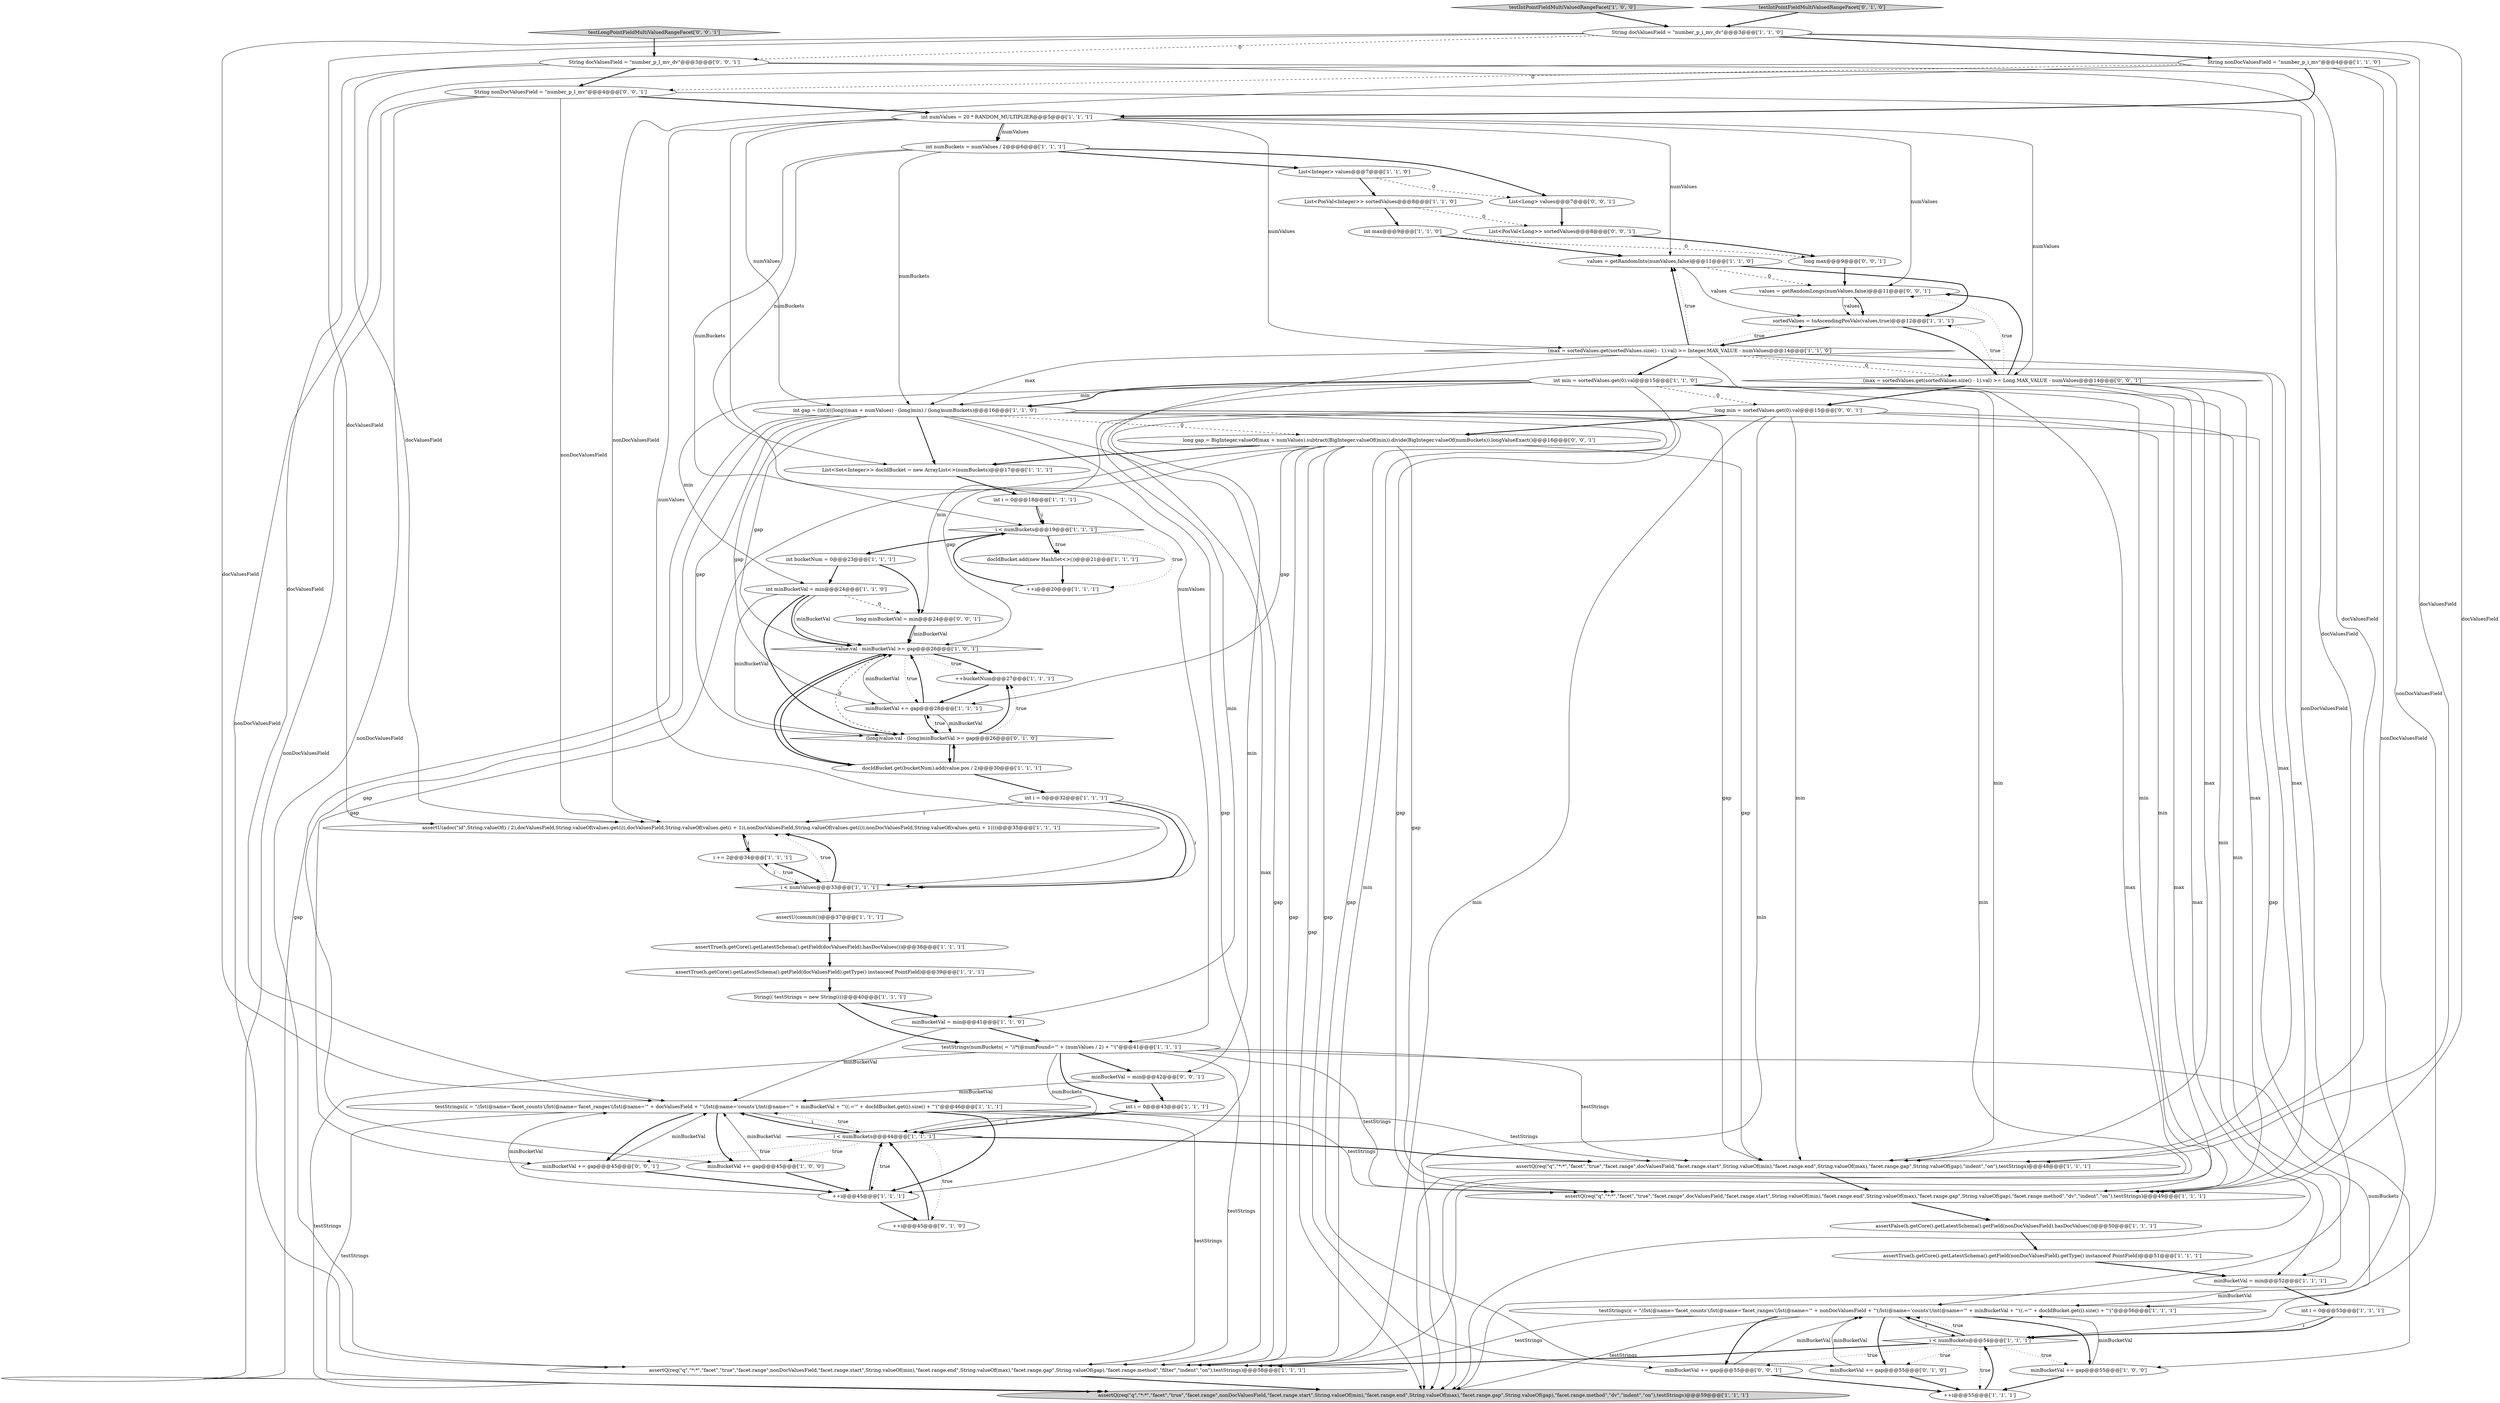 digraph {
25 [style = filled, label = "assertQ(req(\"q\",\"*:*\",\"facet\",\"true\",\"facet.range\",nonDocValuesField,\"facet.range.start\",String.valueOf(min),\"facet.range.end\",String.valueOf(max),\"facet.range.gap\",String.valueOf(gap),\"facet.range.method\",\"filter\",\"indent\",\"on\"),testStrings)@@@58@@@['1', '1', '1']", fillcolor = white, shape = ellipse image = "AAA0AAABBB1BBB"];
37 [style = filled, label = "i < numBuckets@@@44@@@['1', '1', '1']", fillcolor = white, shape = diamond image = "AAA0AAABBB1BBB"];
38 [style = filled, label = "i < numBuckets@@@54@@@['1', '1', '1']", fillcolor = white, shape = diamond image = "AAA0AAABBB1BBB"];
6 [style = filled, label = "i += 2@@@34@@@['1', '1', '1']", fillcolor = white, shape = ellipse image = "AAA0AAABBB1BBB"];
39 [style = filled, label = "String(( testStrings = new String((((@@@40@@@['1', '1', '1']", fillcolor = white, shape = ellipse image = "AAA0AAABBB1BBB"];
68 [style = filled, label = "testLongPointFieldMultiValuedRangeFacet['0', '0', '1']", fillcolor = lightgray, shape = diamond image = "AAA0AAABBB3BBB"];
3 [style = filled, label = "assertU(adoc(\"id\",String.valueOf(i / 2),docValuesField,String.valueOf(values.get(i)),docValuesField,String.valueOf(values.get(i + 1)),nonDocValuesField,String.valueOf(values.get(i)),nonDocValuesField,String.valueOf(values.get(i + 1))))@@@35@@@['1', '1', '1']", fillcolor = white, shape = ellipse image = "AAA0AAABBB1BBB"];
2 [style = filled, label = "++bucketNum@@@27@@@['1', '1', '1']", fillcolor = white, shape = ellipse image = "AAA0AAABBB1BBB"];
62 [style = filled, label = "long min = sortedValues.get(0).val@@@15@@@['0', '0', '1']", fillcolor = white, shape = ellipse image = "AAA0AAABBB3BBB"];
60 [style = filled, label = "String docValuesField = \"number_p_l_mv_dv\"@@@3@@@['0', '0', '1']", fillcolor = white, shape = ellipse image = "AAA0AAABBB3BBB"];
21 [style = filled, label = "assertQ(req(\"q\",\"*:*\",\"facet\",\"true\",\"facet.range\",docValuesField,\"facet.range.start\",String.valueOf(min),\"facet.range.end\",String.valueOf(max),\"facet.range.gap\",String.valueOf(gap),\"indent\",\"on\"),testStrings)@@@48@@@['1', '1', '1']", fillcolor = white, shape = ellipse image = "AAA0AAABBB1BBB"];
36 [style = filled, label = "assertU(commit())@@@37@@@['1', '1', '1']", fillcolor = white, shape = ellipse image = "AAA0AAABBB1BBB"];
1 [style = filled, label = "testStrings(i( = \"//lst(@name='facet_counts'(/lst(@name='facet_ranges'(/lst(@name='\" + docValuesField + \"'(/lst(@name='counts'(/int(@name='\" + minBucketVal + \"'((.='\" + docIdBucket.get(i).size() + \"'(\"@@@46@@@['1', '1', '1']", fillcolor = white, shape = ellipse image = "AAA0AAABBB1BBB"];
4 [style = filled, label = "int min = sortedValues.get(0).val@@@15@@@['1', '1', '0']", fillcolor = white, shape = ellipse image = "AAA0AAABBB1BBB"];
50 [style = filled, label = "assertTrue(h.getCore().getLatestSchema().getField(nonDocValuesField).getType() instanceof PointField)@@@51@@@['1', '1', '1']", fillcolor = white, shape = ellipse image = "AAA0AAABBB1BBB"];
7 [style = filled, label = "assertQ(req(\"q\",\"*:*\",\"facet\",\"true\",\"facet.range\",nonDocValuesField,\"facet.range.start\",String.valueOf(min),\"facet.range.end\",String.valueOf(max),\"facet.range.gap\",String.valueOf(gap),\"facet.range.method\",\"dv\",\"indent\",\"on\"),testStrings)@@@59@@@['1', '1', '1']", fillcolor = lightgray, shape = ellipse image = "AAA0AAABBB1BBB"];
5 [style = filled, label = "List<Set<Integer>> docIdBucket = new ArrayList<>(numBuckets)@@@17@@@['1', '1', '1']", fillcolor = white, shape = ellipse image = "AAA0AAABBB1BBB"];
12 [style = filled, label = "values = getRandomInts(numValues,false)@@@11@@@['1', '1', '0']", fillcolor = white, shape = ellipse image = "AAA0AAABBB1BBB"];
45 [style = filled, label = "++i@@@20@@@['1', '1', '1']", fillcolor = white, shape = ellipse image = "AAA0AAABBB1BBB"];
64 [style = filled, label = "(max = sortedValues.get(sortedValues.size() - 1).val) >= Long.MAX_VALUE - numValues@@@14@@@['0', '0', '1']", fillcolor = white, shape = diamond image = "AAA0AAABBB3BBB"];
11 [style = filled, label = "minBucketVal += gap@@@55@@@['1', '0', '0']", fillcolor = white, shape = ellipse image = "AAA0AAABBB1BBB"];
63 [style = filled, label = "values = getRandomLongs(numValues,false)@@@11@@@['0', '0', '1']", fillcolor = white, shape = ellipse image = "AAA0AAABBB3BBB"];
35 [style = filled, label = "i < numBuckets@@@19@@@['1', '1', '1']", fillcolor = white, shape = diamond image = "AAA0AAABBB1BBB"];
8 [style = filled, label = "docIdBucket.get(bucketNum).add(value.pos / 2)@@@30@@@['1', '1', '1']", fillcolor = white, shape = ellipse image = "AAA0AAABBB1BBB"];
42 [style = filled, label = "minBucketVal = min@@@41@@@['1', '1', '0']", fillcolor = white, shape = ellipse image = "AAA0AAABBB1BBB"];
43 [style = filled, label = "List<PosVal<Integer>> sortedValues@@@8@@@['1', '1', '0']", fillcolor = white, shape = ellipse image = "AAA0AAABBB1BBB"];
26 [style = filled, label = "int i = 0@@@18@@@['1', '1', '1']", fillcolor = white, shape = ellipse image = "AAA0AAABBB1BBB"];
32 [style = filled, label = "testStrings(i( = \"//lst(@name='facet_counts'(/lst(@name='facet_ranges'(/lst(@name='\" + nonDocValuesField + \"'(/lst(@name='counts'(/int(@name='\" + minBucketVal + \"'((.='\" + docIdBucket.get(i).size() + \"'(\"@@@56@@@['1', '1', '1']", fillcolor = white, shape = ellipse image = "AAA0AAABBB1BBB"];
56 [style = filled, label = "minBucketVal = min@@@42@@@['0', '0', '1']", fillcolor = white, shape = ellipse image = "AAA0AAABBB3BBB"];
54 [style = filled, label = "(long)value.val - (long)minBucketVal >= gap@@@26@@@['0', '1', '0']", fillcolor = white, shape = diamond image = "AAA1AAABBB2BBB"];
53 [style = filled, label = "minBucketVal += gap@@@55@@@['0', '1', '0']", fillcolor = white, shape = ellipse image = "AAA0AAABBB2BBB"];
59 [style = filled, label = "long max@@@9@@@['0', '0', '1']", fillcolor = white, shape = ellipse image = "AAA0AAABBB3BBB"];
29 [style = filled, label = "assertTrue(h.getCore().getLatestSchema().getField(docValuesField).getType() instanceof PointField)@@@39@@@['1', '1', '1']", fillcolor = white, shape = ellipse image = "AAA0AAABBB1BBB"];
58 [style = filled, label = "List<PosVal<Long>> sortedValues@@@8@@@['0', '0', '1']", fillcolor = white, shape = ellipse image = "AAA0AAABBB3BBB"];
28 [style = filled, label = "docIdBucket.add(new HashSet<>())@@@21@@@['1', '1', '1']", fillcolor = white, shape = ellipse image = "AAA0AAABBB1BBB"];
55 [style = filled, label = "String nonDocValuesField = \"number_p_l_mv\"@@@4@@@['0', '0', '1']", fillcolor = white, shape = ellipse image = "AAA0AAABBB3BBB"];
14 [style = filled, label = "minBucketVal += gap@@@28@@@['1', '1', '1']", fillcolor = white, shape = ellipse image = "AAA0AAABBB1BBB"];
23 [style = filled, label = "minBucketVal += gap@@@45@@@['1', '0', '0']", fillcolor = white, shape = ellipse image = "AAA0AAABBB1BBB"];
31 [style = filled, label = "int gap = (int)(((long)(max + numValues) - (long)min) / (long)numBuckets)@@@16@@@['1', '1', '0']", fillcolor = white, shape = ellipse image = "AAA0AAABBB1BBB"];
52 [style = filled, label = "++i@@@45@@@['0', '1', '0']", fillcolor = white, shape = ellipse image = "AAA0AAABBB2BBB"];
48 [style = filled, label = "i < numValues@@@33@@@['1', '1', '1']", fillcolor = white, shape = diamond image = "AAA0AAABBB1BBB"];
57 [style = filled, label = "long minBucketVal = min@@@24@@@['0', '0', '1']", fillcolor = white, shape = ellipse image = "AAA0AAABBB3BBB"];
18 [style = filled, label = "int numValues = 20 * RANDOM_MULTIPLIER@@@5@@@['1', '1', '1']", fillcolor = white, shape = ellipse image = "AAA0AAABBB1BBB"];
10 [style = filled, label = "assertQ(req(\"q\",\"*:*\",\"facet\",\"true\",\"facet.range\",docValuesField,\"facet.range.start\",String.valueOf(min),\"facet.range.end\",String.valueOf(max),\"facet.range.gap\",String.valueOf(gap),\"facet.range.method\",\"dv\",\"indent\",\"on\"),testStrings)@@@49@@@['1', '1', '1']", fillcolor = white, shape = ellipse image = "AAA0AAABBB1BBB"];
47 [style = filled, label = "sortedValues = toAscendingPosVals(values,true)@@@12@@@['1', '1', '1']", fillcolor = white, shape = ellipse image = "AAA0AAABBB1BBB"];
65 [style = filled, label = "minBucketVal += gap@@@45@@@['0', '0', '1']", fillcolor = white, shape = ellipse image = "AAA0AAABBB3BBB"];
44 [style = filled, label = "++i@@@55@@@['1', '1', '1']", fillcolor = white, shape = ellipse image = "AAA0AAABBB1BBB"];
30 [style = filled, label = "testStrings(numBuckets( = \"//*(@numFound='\" + (numValues / 2) + \"'(\"@@@41@@@['1', '1', '1']", fillcolor = white, shape = ellipse image = "AAA0AAABBB1BBB"];
61 [style = filled, label = "minBucketVal += gap@@@55@@@['0', '0', '1']", fillcolor = white, shape = ellipse image = "AAA0AAABBB3BBB"];
24 [style = filled, label = "String nonDocValuesField = \"number_p_i_mv\"@@@4@@@['1', '1', '0']", fillcolor = white, shape = ellipse image = "AAA0AAABBB1BBB"];
17 [style = filled, label = "int i = 0@@@53@@@['1', '1', '1']", fillcolor = white, shape = ellipse image = "AAA0AAABBB1BBB"];
22 [style = filled, label = "assertFalse(h.getCore().getLatestSchema().getField(nonDocValuesField).hasDocValues())@@@50@@@['1', '1', '1']", fillcolor = white, shape = ellipse image = "AAA0AAABBB1BBB"];
49 [style = filled, label = "assertTrue(h.getCore().getLatestSchema().getField(docValuesField).hasDocValues())@@@38@@@['1', '1', '1']", fillcolor = white, shape = ellipse image = "AAA0AAABBB1BBB"];
13 [style = filled, label = "List<Integer> values@@@7@@@['1', '1', '0']", fillcolor = white, shape = ellipse image = "AAA0AAABBB1BBB"];
46 [style = filled, label = "minBucketVal = min@@@52@@@['1', '1', '1']", fillcolor = white, shape = ellipse image = "AAA0AAABBB1BBB"];
15 [style = filled, label = "int i = 0@@@32@@@['1', '1', '1']", fillcolor = white, shape = ellipse image = "AAA0AAABBB1BBB"];
16 [style = filled, label = "testIntPointFieldMultiValuedRangeFacet['1', '0', '0']", fillcolor = lightgray, shape = diamond image = "AAA0AAABBB1BBB"];
19 [style = filled, label = "value.val - minBucketVal >= gap@@@26@@@['1', '0', '1']", fillcolor = white, shape = diamond image = "AAA0AAABBB1BBB"];
20 [style = filled, label = "int max@@@9@@@['1', '1', '0']", fillcolor = white, shape = ellipse image = "AAA0AAABBB1BBB"];
27 [style = filled, label = "String docValuesField = \"number_p_i_mv_dv\"@@@3@@@['1', '1', '0']", fillcolor = white, shape = ellipse image = "AAA0AAABBB1BBB"];
41 [style = filled, label = "++i@@@45@@@['1', '1', '1']", fillcolor = white, shape = ellipse image = "AAA0AAABBB1BBB"];
51 [style = filled, label = "testIntPointFieldMultiValuedRangeFacet['0', '1', '0']", fillcolor = lightgray, shape = diamond image = "AAA0AAABBB2BBB"];
66 [style = filled, label = "List<Long> values@@@7@@@['0', '0', '1']", fillcolor = white, shape = ellipse image = "AAA0AAABBB3BBB"];
67 [style = filled, label = "long gap = BigInteger.valueOf(max + numValues).subtract(BigInteger.valueOf(min)).divide(BigInteger.valueOf(numBuckets)).longValueExact()@@@16@@@['0', '0', '1']", fillcolor = white, shape = ellipse image = "AAA0AAABBB3BBB"];
33 [style = filled, label = "int minBucketVal = min@@@24@@@['1', '1', '0']", fillcolor = white, shape = ellipse image = "AAA0AAABBB1BBB"];
0 [style = filled, label = "int i = 0@@@43@@@['1', '1', '1']", fillcolor = white, shape = ellipse image = "AAA0AAABBB1BBB"];
34 [style = filled, label = "(max = sortedValues.get(sortedValues.size() - 1).val) >= Integer.MAX_VALUE - numValues@@@14@@@['1', '1', '0']", fillcolor = white, shape = diamond image = "AAA0AAABBB1BBB"];
40 [style = filled, label = "int numBuckets = numValues / 2@@@6@@@['1', '1', '1']", fillcolor = white, shape = ellipse image = "AAA0AAABBB1BBB"];
9 [style = filled, label = "int bucketNum = 0@@@23@@@['1', '1', '1']", fillcolor = white, shape = ellipse image = "AAA0AAABBB1BBB"];
4->10 [style = solid, label="min"];
24->25 [style = solid, label="nonDocValuesField"];
48->36 [style = bold, label=""];
24->32 [style = solid, label="nonDocValuesField"];
34->64 [style = dashed, label="0"];
56->1 [style = solid, label="minBucketVal"];
63->47 [style = solid, label="values"];
62->46 [style = solid, label="min"];
31->67 [style = dashed, label="0"];
67->61 [style = solid, label="gap"];
57->19 [style = bold, label=""];
57->19 [style = solid, label="minBucketVal"];
64->10 [style = solid, label="max"];
40->31 [style = solid, label="numBuckets"];
68->60 [style = bold, label=""];
26->35 [style = bold, label=""];
19->8 [style = bold, label=""];
55->18 [style = bold, label=""];
67->14 [style = solid, label="gap"];
50->46 [style = bold, label=""];
39->42 [style = bold, label=""];
1->37 [style = solid, label="i"];
14->19 [style = bold, label=""];
32->61 [style = bold, label=""];
1->23 [style = bold, label=""];
53->32 [style = solid, label="minBucketVal"];
53->44 [style = bold, label=""];
30->10 [style = solid, label="testStrings"];
55->25 [style = solid, label="nonDocValuesField"];
38->53 [style = dotted, label="true"];
37->65 [style = dotted, label="true"];
11->32 [style = solid, label="minBucketVal"];
18->30 [style = solid, label="numValues"];
55->7 [style = solid, label="nonDocValuesField"];
67->7 [style = solid, label="gap"];
3->6 [style = bold, label=""];
46->32 [style = solid, label="minBucketVal"];
11->44 [style = bold, label=""];
34->4 [style = bold, label=""];
24->7 [style = solid, label="nonDocValuesField"];
27->10 [style = solid, label="docValuesField"];
40->13 [style = bold, label=""];
51->27 [style = bold, label=""];
60->55 [style = bold, label=""];
37->52 [style = dotted, label="true"];
55->3 [style = solid, label="nonDocValuesField"];
67->10 [style = solid, label="gap"];
4->21 [style = solid, label="min"];
18->12 [style = solid, label="numValues"];
60->21 [style = solid, label="docValuesField"];
48->3 [style = dotted, label="true"];
22->50 [style = bold, label=""];
37->1 [style = dotted, label="true"];
24->3 [style = solid, label="nonDocValuesField"];
62->67 [style = bold, label=""];
38->61 [style = dotted, label="true"];
47->34 [style = bold, label=""];
39->30 [style = bold, label=""];
17->38 [style = solid, label="i"];
54->14 [style = dotted, label="true"];
64->63 [style = bold, label=""];
34->7 [style = solid, label="max"];
66->58 [style = bold, label=""];
58->59 [style = bold, label=""];
31->23 [style = solid, label="gap"];
28->45 [style = bold, label=""];
27->21 [style = solid, label="docValuesField"];
6->48 [style = bold, label=""];
30->37 [style = solid, label="numBuckets"];
34->47 [style = dotted, label="true"];
38->25 [style = bold, label=""];
33->19 [style = solid, label="minBucketVal"];
31->41 [style = solid, label="gap"];
27->1 [style = solid, label="docValuesField"];
67->21 [style = solid, label="gap"];
35->45 [style = dotted, label="true"];
12->63 [style = dashed, label="0"];
26->35 [style = solid, label="i"];
6->48 [style = solid, label="i"];
18->31 [style = solid, label="numValues"];
42->1 [style = solid, label="minBucketVal"];
64->62 [style = bold, label=""];
41->52 [style = bold, label=""];
32->53 [style = bold, label=""];
32->11 [style = bold, label=""];
67->5 [style = bold, label=""];
12->47 [style = bold, label=""];
35->28 [style = bold, label=""];
13->43 [style = bold, label=""];
62->56 [style = solid, label="min"];
1->21 [style = solid, label="testStrings"];
4->62 [style = dashed, label="0"];
62->21 [style = solid, label="min"];
35->28 [style = dotted, label="true"];
31->11 [style = solid, label="gap"];
14->54 [style = solid, label="minBucketVal"];
37->21 [style = bold, label=""];
4->42 [style = solid, label="min"];
62->7 [style = solid, label="min"];
67->25 [style = solid, label="gap"];
62->25 [style = solid, label="min"];
4->25 [style = solid, label="min"];
37->41 [style = dotted, label="true"];
38->11 [style = dotted, label="true"];
19->54 [style = dashed, label="0"];
24->55 [style = dashed, label="0"];
60->10 [style = solid, label="docValuesField"];
38->44 [style = dotted, label="true"];
13->66 [style = dashed, label="0"];
31->5 [style = bold, label=""];
49->29 [style = bold, label=""];
31->14 [style = solid, label="gap"];
9->57 [style = bold, label=""];
4->31 [style = solid, label="min"];
4->31 [style = bold, label=""];
32->7 [style = solid, label="testStrings"];
62->10 [style = solid, label="min"];
43->20 [style = bold, label=""];
18->48 [style = solid, label="numValues"];
19->2 [style = bold, label=""];
55->32 [style = solid, label="nonDocValuesField"];
48->6 [style = dotted, label="true"];
14->19 [style = solid, label="minBucketVal"];
18->34 [style = solid, label="numValues"];
30->38 [style = solid, label="numBuckets"];
61->32 [style = solid, label="minBucketVal"];
64->47 [style = dotted, label="true"];
4->7 [style = solid, label="min"];
35->9 [style = bold, label=""];
30->56 [style = bold, label=""];
32->25 [style = solid, label="testStrings"];
18->64 [style = solid, label="numValues"];
34->12 [style = dotted, label="true"];
20->12 [style = bold, label=""];
43->58 [style = dashed, label="0"];
8->19 [style = bold, label=""];
4->33 [style = solid, label="min"];
61->44 [style = bold, label=""];
23->1 [style = solid, label="minBucketVal"];
18->40 [style = solid, label="numValues"];
14->54 [style = bold, label=""];
41->37 [style = bold, label=""];
54->2 [style = bold, label=""];
60->3 [style = solid, label="docValuesField"];
56->0 [style = bold, label=""];
62->57 [style = solid, label="min"];
40->5 [style = solid, label="numBuckets"];
37->23 [style = dotted, label="true"];
34->25 [style = solid, label="max"];
36->49 [style = bold, label=""];
21->10 [style = bold, label=""];
65->41 [style = bold, label=""];
6->3 [style = solid, label="i"];
10->22 [style = bold, label=""];
31->25 [style = solid, label="gap"];
15->48 [style = bold, label=""];
19->2 [style = dotted, label="true"];
1->25 [style = solid, label="testStrings"];
15->3 [style = solid, label="i"];
18->40 [style = bold, label=""];
16->27 [style = bold, label=""];
30->0 [style = bold, label=""];
40->66 [style = bold, label=""];
45->35 [style = bold, label=""];
33->57 [style = dashed, label="0"];
65->1 [style = solid, label="minBucketVal"];
18->63 [style = solid, label="numValues"];
23->41 [style = bold, label=""];
64->63 [style = dotted, label="true"];
37->1 [style = bold, label=""];
27->3 [style = solid, label="docValuesField"];
8->54 [style = bold, label=""];
12->47 [style = solid, label="values"];
33->54 [style = solid, label="minBucketVal"];
0->37 [style = bold, label=""];
67->19 [style = solid, label="gap"];
64->21 [style = solid, label="max"];
20->59 [style = dashed, label="0"];
38->32 [style = bold, label=""];
33->54 [style = bold, label=""];
54->8 [style = bold, label=""];
31->19 [style = solid, label="gap"];
30->25 [style = solid, label="testStrings"];
24->18 [style = bold, label=""];
54->2 [style = dotted, label="true"];
52->37 [style = bold, label=""];
32->38 [style = solid, label="i"];
60->1 [style = solid, label="docValuesField"];
17->38 [style = bold, label=""];
25->7 [style = bold, label=""];
19->14 [style = dotted, label="true"];
38->32 [style = dotted, label="true"];
0->37 [style = solid, label="i"];
63->47 [style = bold, label=""];
47->64 [style = bold, label=""];
1->41 [style = bold, label=""];
59->63 [style = bold, label=""];
5->26 [style = bold, label=""];
31->53 [style = solid, label="gap"];
31->7 [style = solid, label="gap"];
1->7 [style = solid, label="testStrings"];
44->38 [style = bold, label=""];
64->25 [style = solid, label="max"];
64->7 [style = solid, label="max"];
27->24 [style = bold, label=""];
4->46 [style = solid, label="min"];
9->33 [style = bold, label=""];
67->65 [style = solid, label="gap"];
1->10 [style = solid, label="testStrings"];
31->21 [style = solid, label="gap"];
29->39 [style = bold, label=""];
46->17 [style = bold, label=""];
40->35 [style = solid, label="numBuckets"];
34->12 [style = bold, label=""];
41->1 [style = solid, label="minBucketVal"];
34->21 [style = solid, label="max"];
34->10 [style = solid, label="max"];
15->48 [style = solid, label="i"];
33->19 [style = bold, label=""];
2->14 [style = bold, label=""];
31->54 [style = solid, label="gap"];
30->21 [style = solid, label="testStrings"];
48->3 [style = bold, label=""];
34->31 [style = solid, label="max"];
8->15 [style = bold, label=""];
27->60 [style = dashed, label="0"];
30->7 [style = solid, label="testStrings"];
42->30 [style = bold, label=""];
1->65 [style = bold, label=""];
31->10 [style = solid, label="gap"];
}

